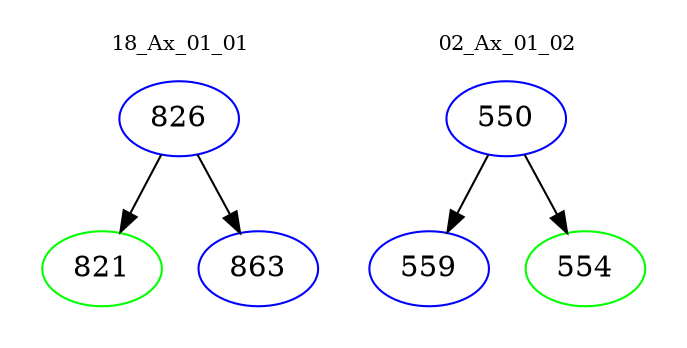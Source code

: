 digraph{
subgraph cluster_0 {
color = white
label = "18_Ax_01_01";
fontsize=10;
T0_826 [label="826", color="blue"]
T0_826 -> T0_821 [color="black"]
T0_821 [label="821", color="green"]
T0_826 -> T0_863 [color="black"]
T0_863 [label="863", color="blue"]
}
subgraph cluster_1 {
color = white
label = "02_Ax_01_02";
fontsize=10;
T1_550 [label="550", color="blue"]
T1_550 -> T1_559 [color="black"]
T1_559 [label="559", color="blue"]
T1_550 -> T1_554 [color="black"]
T1_554 [label="554", color="green"]
}
}
